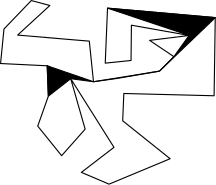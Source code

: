 <?xml version="1.0"?>
<!DOCTYPE ipe SYSTEM "ipe.dtd">
<ipe version="70000" creator="ipe6upgrade">
<info created="D:20081112224441" modified="D:20081113104450"/>
<ipestyle name="ipe6">
<color name="red" value="1 0 0"/>
<color name="green" value="0 1 0"/>
<color name="blue" value="0 0 1"/>
<color name="yellow" value="1 1 0"/>
<color name="gray1" value="0.125"/>
<color name="gray2" value="0.25"/>
<color name="gray3" value="0.375"/>
<color name="gray4" value="0.5"/>
<color name="gray5" value="0.625"/>
<color name="gray6" value="0.75"/>
<color name="gray7" value="0.875"/>
<dashstyle name="dashed" value="[4] 0"/>
<dashstyle name="dotted" value="[1 3] 0"/>
<dashstyle name="dash dotted" value="[4 2 1 2] 0"/>
<dashstyle name="dash dot dotted" value="[4 2 1 2 1 2] 0"/>
<pen name="heavier" value="0.8"/>
<pen name="fat" value="1.2"/>
<pen name="ultrafat" value="2"/>
<textsize name="large" value="\large"/>
<textsize name="Large" value="\Large"/>
<textsize name="LARGE" value="\LARGE"/>
<textsize name="huge" value="\huge"/>
<textsize name="Huge" value="\Huge"/>
<textsize name="small" value="\small"/>
<textsize name="footnote" value="\footnotesize"/>
<textsize name="tiny" value="\tiny"/>
<symbolsize name="small" value="2"/>
<symbolsize name="tiny" value="1.1"/>
<symbolsize name="large" value="5"/>
<arrowsize name="small" value="5"/>
<arrowsize name="tiny" value="3"/>
<arrowsize name="large" value="10"/>
<symbol name="mark/circle(sx)" transformations="translations">
<path fill="sym-stroke">
0.6 0 0 0.6 0 0 e 0.4 0 0 0.4 0 0 e
</path></symbol>
<symbol name="mark/disk(sx)" transformations="translations">
<path fill="sym-stroke">
0.6 0 0 0.6 0 0 e
</path></symbol>
<symbol name="mark/fdisk(sfx)" transformations="translations">
<group><path fill="sym-stroke" fillrule="eofill">
0.6 0 0 0.6 0 0 e 0.4 0 0 0.4 0 0 e
</path><path fill="sym-fill">
0.4 0 0 0.4 0 0 e
</path></group></symbol>
<symbol name="mark/box(sx)" transformations="translations">
<path fill="sym-stroke" fillrule="eofill">
-0.6 -0.6 m 0.6 -0.6 l 0.6 0.6 l -0.6 0.6 l h -0.4 -0.4 m 0.4 -0.4 l 0.4 0.4 l -0.4 0.4 l h</path></symbol>
<symbol name="mark/square(sx)" transformations="translations">
<path fill="sym-stroke">
-0.6 -0.6 m 0.6 -0.6 l 0.6 0.6 l -0.6 0.6 l h</path></symbol>
<symbol name="mark/fsquare(sfx)" transformations="translations">
<group><path fill="sym-stroke" fillrule="eofill">
-0.6 -0.6 m 0.6 -0.6 l 0.6 0.6 l -0.6 0.6 l h-0.4 -0.4 m 0.4 -0.4 l 0.4 0.4 l -0.4 0.4 l h</path><path fill="sym-fill">
-0.4 -0.4 m 0.4 -0.4 l 0.4 0.4 l -0.4 0.4 l h</path></group></symbol>
<symbol name="mark/cross(sx)" transformations="translations">
<group><path fill="sym-stroke">
-0.43 -0.57 m 0.57 0.43 l 0.43 0.57 l -0.57 -0.43 l h</path><path fill="sym-stroke">
-0.43 0.57 m 0.57 -0.43 l 0.43 -0.57 l -0.57 0.43 l h</path>
</group></symbol>
<textstyle name="center" begin="\begin{center}"
end="\end{center}"/>
<textstyle name="itemize" begin="\begin{itemize}"
end="\end{itemize}"/>
<textstyle name="item" begin="\begin{itemize}\item{}"
end="\end{itemize}"/>
</ipestyle>
<page>
<layer name="alpha"/>
<view layers="alpha" active="alpha"/>
<path layer="alpha" stroke="black" pen="normal" matrix="0.3 0 0 0.3 135.37 146.877">
272.585 252.61 m
255.289 235.313 l
205.221 226.665 l
176.09 222.569 l
171.083 271.272 l
143.773 273.547 l
85.0569 278.554 l
123.746 314.057 l
101.443 319.974 l
68.6709 285.837 l
64.5744 244.417 l
120.56 241.686 l
121.925 205.272 l
109.181 169.314 l
137.856 133.811 l
166.076 165.673 l
148.78 226.21 l
200.669 143.825 l
161.525 113.784 l
194.752 99.6739 l
268.034 130.17 l
211.138 175.687 l
212.503 208.459 l
320.833 205.728 l
322.198 299.492 l
192.931 310.871 l
190.2 244.872 l
221.152 248.058 l
221.607 290.388 l
290.792 278.099 l
243.455 272.182 l
h
</path>
<path stroke="black" pen="normal" matrix="0.3 0 0 0.3 135.37 146.877" fill="gray">
120.56 241.686 m
121.925 205.272 l
148.78 226.21 l
176.09 222.569 l
255.289 235.313 l
272.585 252.61 l
290.792 278.099 l
192.931 310.871 l
322.198 299.492 l
255.289 235.313 l
176.09 222.569 l
h
</path>
<path stroke="black" pen="normal" matrix="0.3 0 0 0.3 135.37 146.877">
148.78 226.21 m
121.364 220.255 l
</path>
<path stroke="black" pen="normal" matrix="0.3 0 0 0.3 135.37 146.877">
120.56 241.686 m
132.906 222.762 l
</path>
<path stroke="black" pen="normal" matrix="0.3 0 0 0.3 135.37 146.877">
148.78 226.21 m
120.56 241.686 l
</path>
<path stroke="black" pen="normal" matrix="0.3 0 0 0.3 135.37 146.877">
290.792 278.099 m
309.46 287.273 l
</path>
</page>
</ipe>
